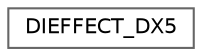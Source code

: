 digraph "类继承关系图"
{
 // LATEX_PDF_SIZE
  bgcolor="transparent";
  edge [fontname=Helvetica,fontsize=10,labelfontname=Helvetica,labelfontsize=10];
  node [fontname=Helvetica,fontsize=10,shape=box,height=0.2,width=0.4];
  rankdir="LR";
  Node0 [id="Node000000",label="DIEFFECT_DX5",height=0.2,width=0.4,color="grey40", fillcolor="white", style="filled",URL="$struct_d_i_e_f_f_e_c_t___d_x5.html",tooltip=" "];
}
